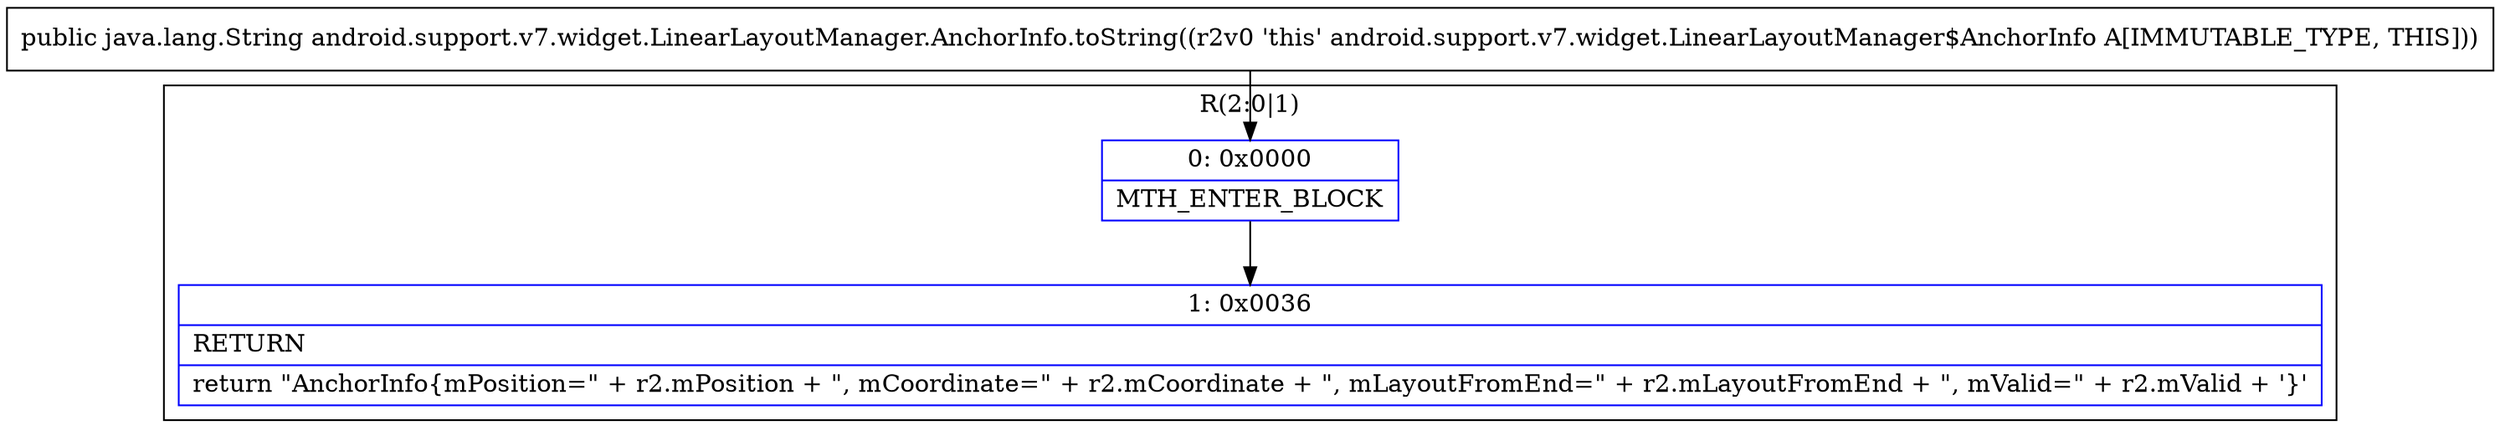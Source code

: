 digraph "CFG forandroid.support.v7.widget.LinearLayoutManager.AnchorInfo.toString()Ljava\/lang\/String;" {
subgraph cluster_Region_1957506214 {
label = "R(2:0|1)";
node [shape=record,color=blue];
Node_0 [shape=record,label="{0\:\ 0x0000|MTH_ENTER_BLOCK\l}"];
Node_1 [shape=record,label="{1\:\ 0x0036|RETURN\l|return \"AnchorInfo\{mPosition=\" + r2.mPosition + \", mCoordinate=\" + r2.mCoordinate + \", mLayoutFromEnd=\" + r2.mLayoutFromEnd + \", mValid=\" + r2.mValid + '\}'\l}"];
}
MethodNode[shape=record,label="{public java.lang.String android.support.v7.widget.LinearLayoutManager.AnchorInfo.toString((r2v0 'this' android.support.v7.widget.LinearLayoutManager$AnchorInfo A[IMMUTABLE_TYPE, THIS])) }"];
MethodNode -> Node_0;
Node_0 -> Node_1;
}

